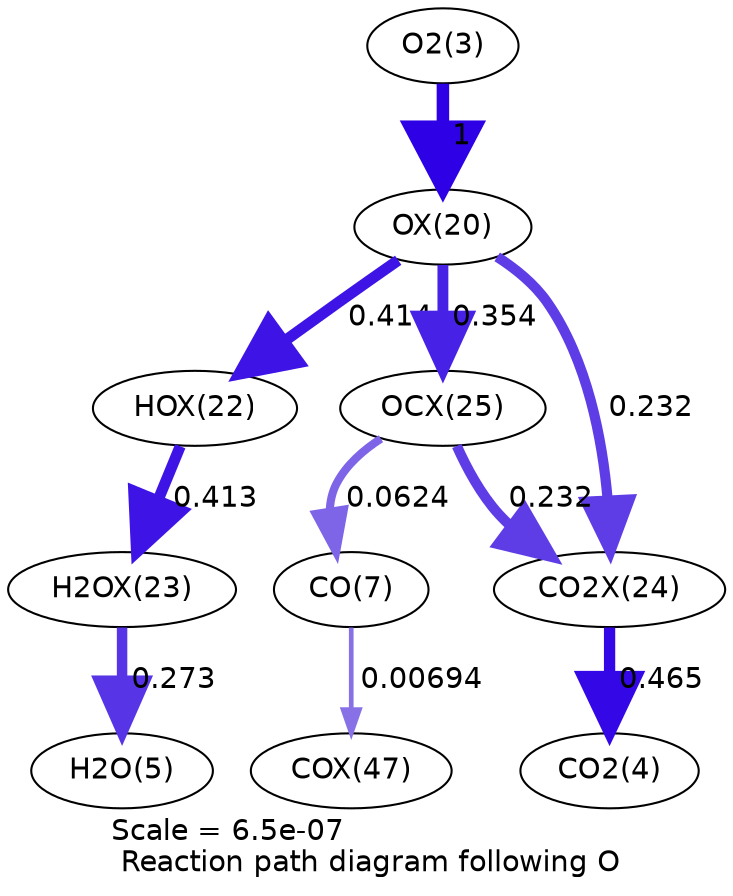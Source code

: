 digraph reaction_paths {
center=1;
s5 -> s23[fontname="Helvetica", penwidth=6, arrowsize=3, color="0.7, 1.5, 0.9"
, label=" 1"];
s23 -> s25[fontname="Helvetica", penwidth=5.33, arrowsize=2.67, color="0.7, 0.914, 0.9"
, label=" 0.414"];
s23 -> s28[fontname="Helvetica", penwidth=5.22, arrowsize=2.61, color="0.7, 0.854, 0.9"
, label=" 0.354"];
s23 -> s27[fontname="Helvetica", penwidth=4.9, arrowsize=2.45, color="0.7, 0.732, 0.9"
, label=" 0.232"];
s25 -> s26[fontname="Helvetica", penwidth=5.33, arrowsize=2.67, color="0.7, 0.913, 0.9"
, label=" 0.413"];
s26 -> s7[fontname="Helvetica", penwidth=5.02, arrowsize=2.51, color="0.7, 0.773, 0.9"
, label=" 0.273"];
s28 -> s9[fontname="Helvetica", penwidth=3.91, arrowsize=1.95, color="0.7, 0.562, 0.9"
, label=" 0.0624"];
s9 -> s34[fontname="Helvetica", penwidth=2.25, arrowsize=1.12, color="0.7, 0.507, 0.9"
, label=" 0.00694"];
s28 -> s27[fontname="Helvetica", penwidth=4.9, arrowsize=2.45, color="0.7, 0.732, 0.9"
, label=" 0.232"];
s27 -> s6[fontname="Helvetica", penwidth=5.42, arrowsize=2.71, color="0.7, 0.965, 0.9"
, label=" 0.465"];
s5 [ fontname="Helvetica", label="O2(3)"];
s6 [ fontname="Helvetica", label="CO2(4)"];
s7 [ fontname="Helvetica", label="H2O(5)"];
s9 [ fontname="Helvetica", label="CO(7)"];
s23 [ fontname="Helvetica", label="OX(20)"];
s25 [ fontname="Helvetica", label="HOX(22)"];
s26 [ fontname="Helvetica", label="H2OX(23)"];
s27 [ fontname="Helvetica", label="CO2X(24)"];
s28 [ fontname="Helvetica", label="OCX(25)"];
s34 [ fontname="Helvetica", label="COX(47)"];
 label = "Scale = 6.5e-07\l Reaction path diagram following O";
 fontname = "Helvetica";
}
